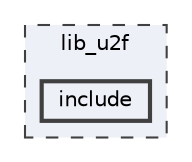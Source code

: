 digraph "lib_u2f/include"
{
 // LATEX_PDF_SIZE
  bgcolor="transparent";
  edge [fontname=Helvetica,fontsize=10,labelfontname=Helvetica,labelfontsize=10];
  node [fontname=Helvetica,fontsize=10,shape=box,height=0.2,width=0.4];
  compound=true
  subgraph clusterdir_cb59aae09dc443ea18504ff1d6ac000d {
    graph [ bgcolor="#edf0f7", pencolor="grey25", label="lib_u2f", fontname=Helvetica,fontsize=10 style="filled,dashed", URL="dir_cb59aae09dc443ea18504ff1d6ac000d.html",tooltip=""]
  dir_b3671fc0e86997f8bc4ac90b9020c3fd [label="include", fillcolor="#edf0f7", color="grey25", style="filled,bold", URL="dir_b3671fc0e86997f8bc4ac90b9020c3fd.html",tooltip=""];
  }
}
